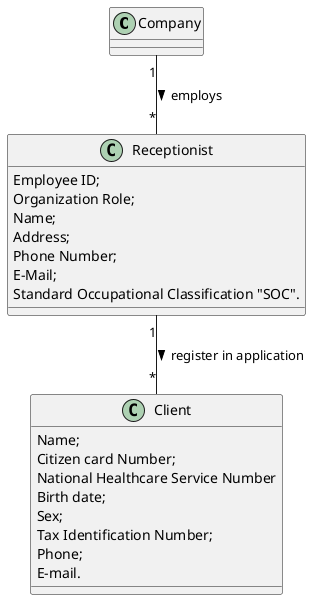 @startuml

class Company{
}

class Receptionist{
Employee ID;
Organization Role;
Name;
Address;
Phone Number;
E-Mail;
Standard Occupational Classification "SOC".
}

class Client{
Name;
Citizen card Number;
National Healthcare Service Number
Birth date;
Sex;
Tax Identification Number;
Phone;
E-mail.
}

Company "1" -- "*" Receptionist: employs >
Receptionist "1" -- "*" Client: register in application >










@enduml